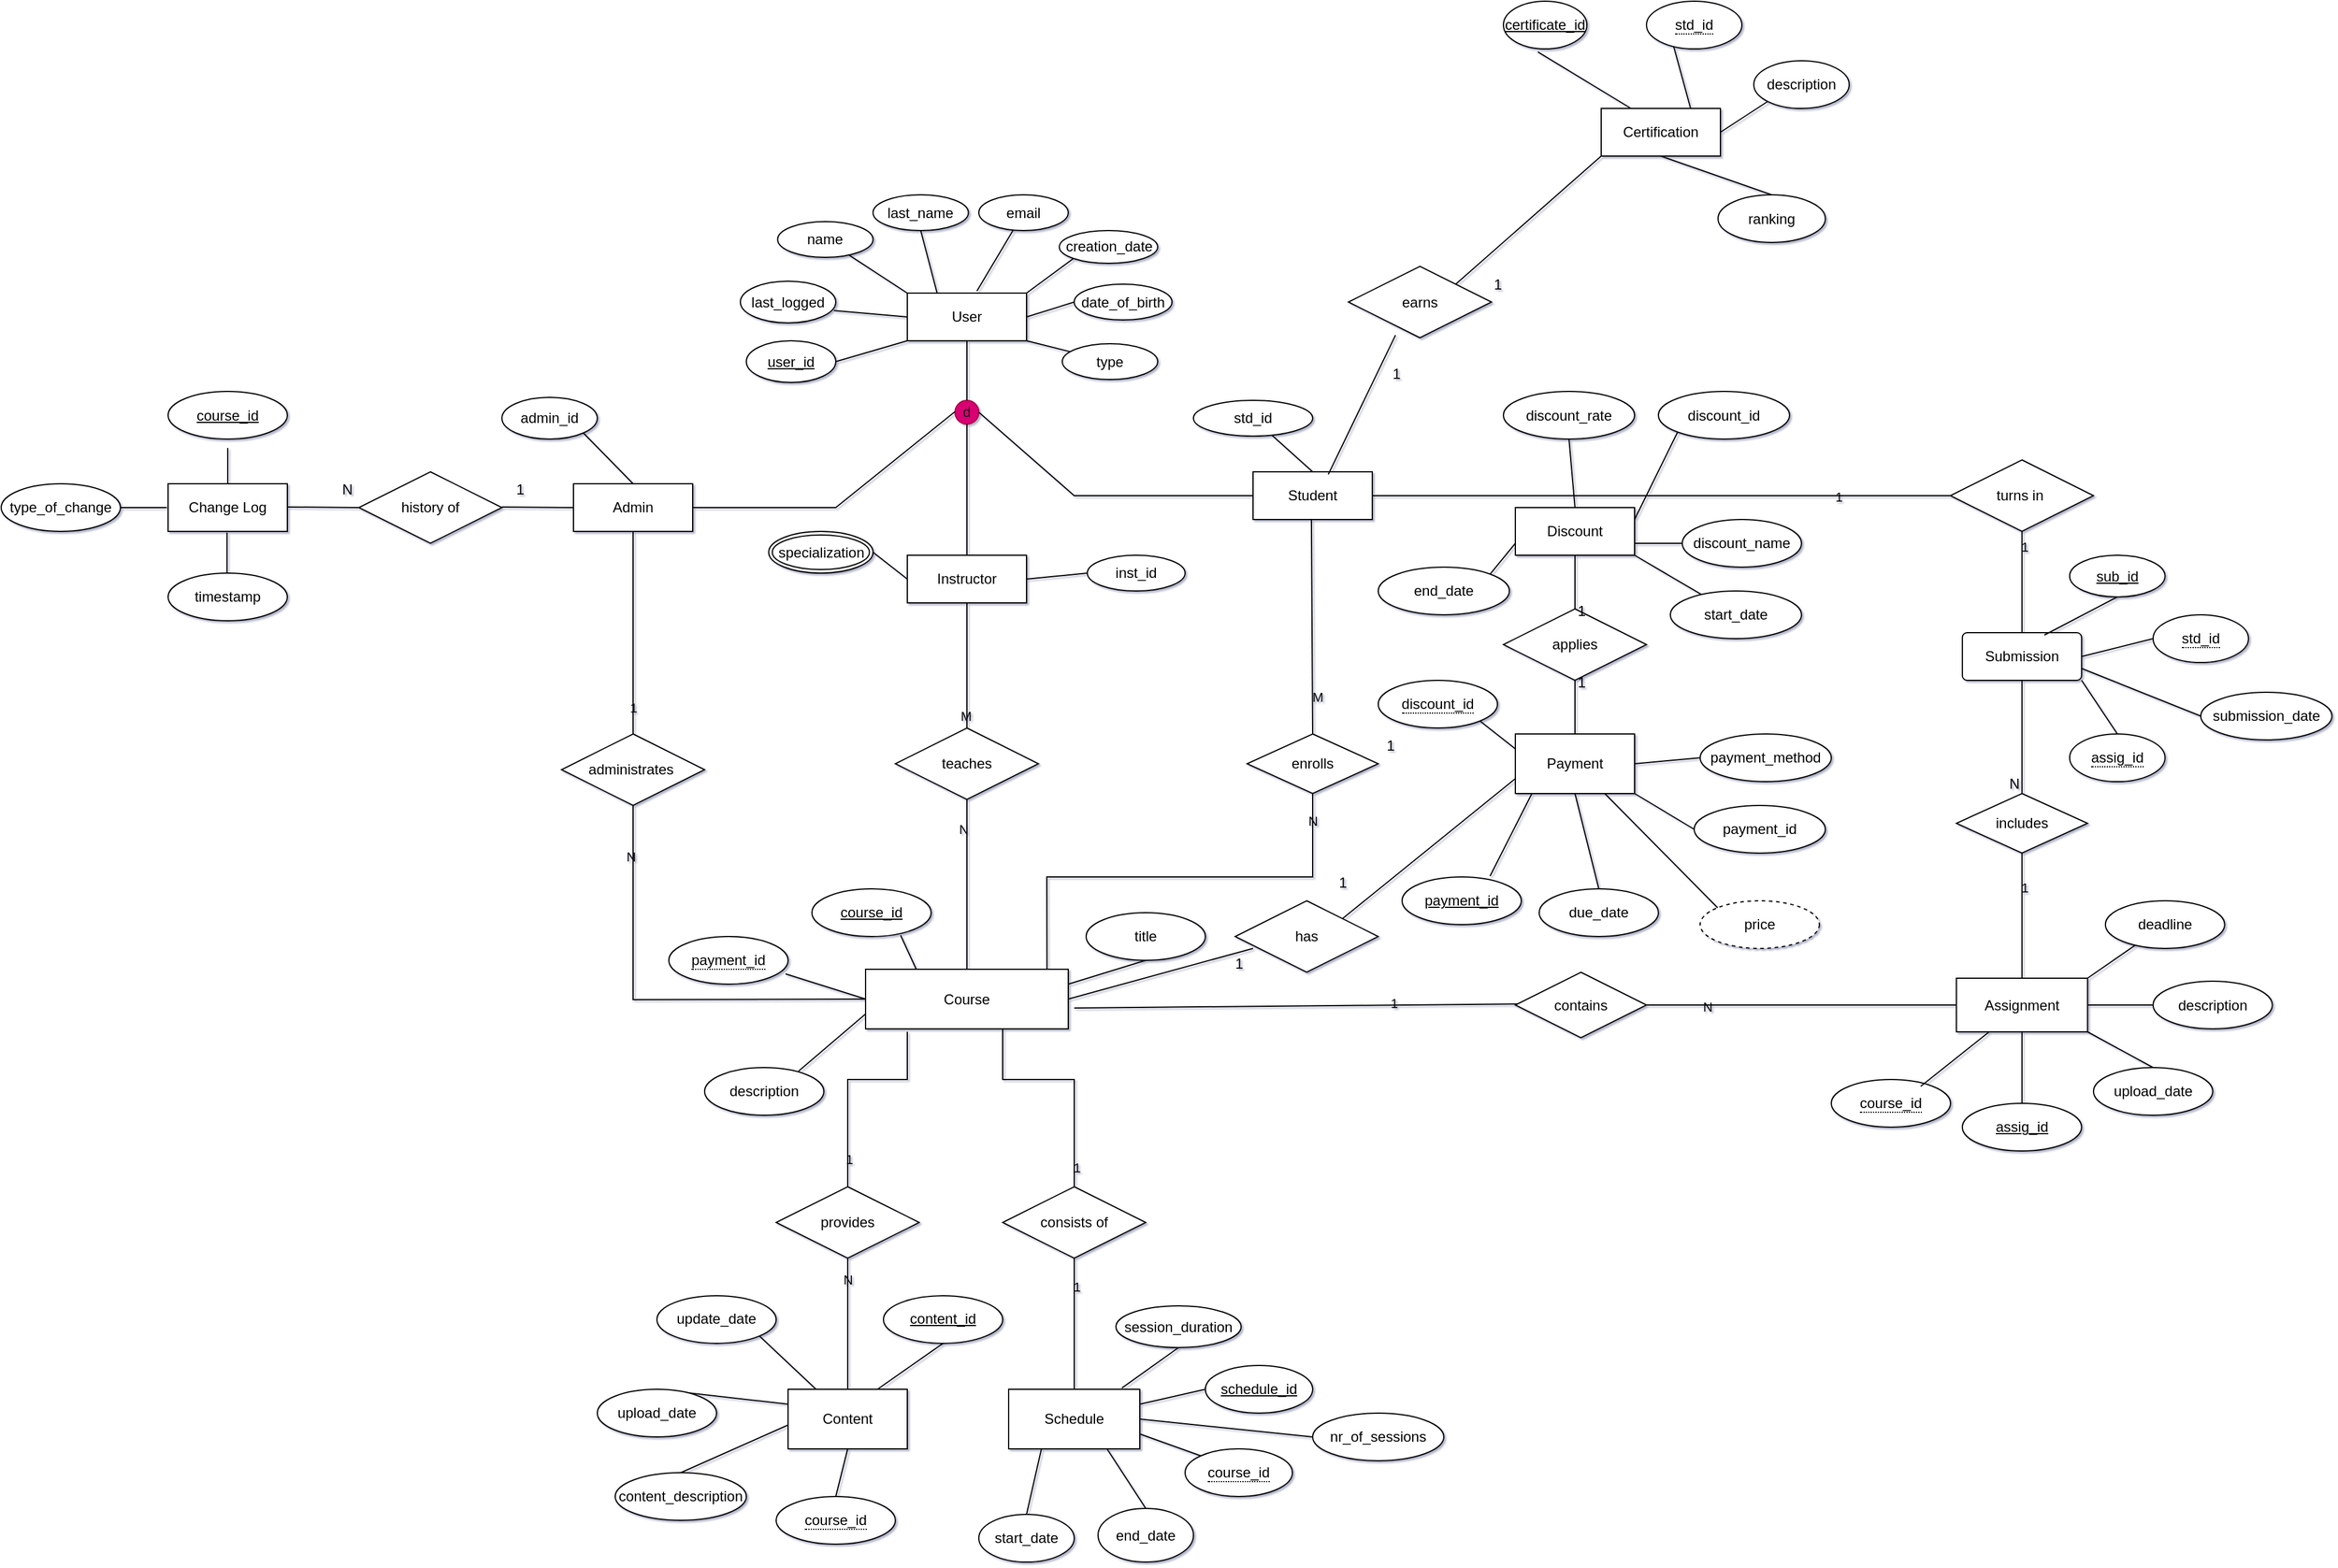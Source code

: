 <mxfile version="22.1.18" type="device">
  <diagram name="Page-1" id="Ex_LOpiX1bTE0HjQlcWH">
    <mxGraphModel dx="2010" dy="1742" grid="1" gridSize="10" guides="1" tooltips="1" connect="1" arrows="1" fold="1" page="1" pageScale="1" pageWidth="850" pageHeight="1100" background="none" math="0" shadow="1">
      <root>
        <mxCell id="0" />
        <mxCell id="1" parent="0" />
        <mxCell id="QeVsfK4hTUTbqEL9YIG4-1" value="User" style="whiteSpace=wrap;html=1;align=center;labelBackgroundColor=none;" parent="1" vertex="1">
          <mxGeometry x="60" y="30" width="100" height="40" as="geometry" />
        </mxCell>
        <mxCell id="QeVsfK4hTUTbqEL9YIG4-4" value="&lt;font color=&quot;#121212&quot;&gt;d&lt;/font&gt;" style="ellipse;whiteSpace=wrap;html=1;aspect=fixed;labelBackgroundColor=none;fillColor=#d80073;fontColor=#ffffff;strokeColor=#A50040;" parent="1" vertex="1">
          <mxGeometry x="100" y="120" width="20" height="20" as="geometry" />
        </mxCell>
        <mxCell id="QeVsfK4hTUTbqEL9YIG4-6" value="" style="endArrow=none;html=1;rounded=0;exitX=0.5;exitY=1;exitDx=0;exitDy=0;entryX=0.5;entryY=0;entryDx=0;entryDy=0;labelBackgroundColor=none;fontColor=default;" parent="1" source="QeVsfK4hTUTbqEL9YIG4-1" target="QeVsfK4hTUTbqEL9YIG4-4" edge="1">
          <mxGeometry relative="1" as="geometry">
            <mxPoint x="110" y="100" as="sourcePoint" />
            <mxPoint x="270" y="100" as="targetPoint" />
          </mxGeometry>
        </mxCell>
        <mxCell id="QeVsfK4hTUTbqEL9YIG4-10" value="" style="endArrow=none;html=1;rounded=0;entryX=0;entryY=0.5;entryDx=0;entryDy=0;labelBackgroundColor=none;fontColor=default;" parent="1" target="QeVsfK4hTUTbqEL9YIG4-17" edge="1">
          <mxGeometry relative="1" as="geometry">
            <mxPoint x="120" y="130" as="sourcePoint" />
            <mxPoint x="180" y="190.5" as="targetPoint" />
            <Array as="points">
              <mxPoint x="200" y="200" />
            </Array>
          </mxGeometry>
        </mxCell>
        <mxCell id="QeVsfK4hTUTbqEL9YIG4-11" value="" style="endArrow=none;html=1;rounded=0;entryX=0.5;entryY=0;entryDx=0;entryDy=0;labelBackgroundColor=none;fontColor=default;" parent="1" target="QeVsfK4hTUTbqEL9YIG4-16" edge="1">
          <mxGeometry relative="1" as="geometry">
            <mxPoint x="110" y="140" as="sourcePoint" />
            <mxPoint x="110" y="230" as="targetPoint" />
          </mxGeometry>
        </mxCell>
        <mxCell id="QeVsfK4hTUTbqEL9YIG4-13" value="" style="endArrow=none;html=1;rounded=0;exitX=1;exitY=0.5;exitDx=0;exitDy=0;labelBackgroundColor=none;fontColor=default;" parent="1" source="QeVsfK4hTUTbqEL9YIG4-15" edge="1">
          <mxGeometry relative="1" as="geometry">
            <mxPoint x="20" y="180" as="sourcePoint" />
            <mxPoint x="100" y="129.5" as="targetPoint" />
            <Array as="points">
              <mxPoint y="210" />
            </Array>
          </mxGeometry>
        </mxCell>
        <mxCell id="QeVsfK4hTUTbqEL9YIG4-15" value="Admin" style="whiteSpace=wrap;html=1;align=center;labelBackgroundColor=none;" parent="1" vertex="1">
          <mxGeometry x="-220" y="190" width="100" height="40" as="geometry" />
        </mxCell>
        <mxCell id="QeVsfK4hTUTbqEL9YIG4-16" value="Instructor" style="whiteSpace=wrap;html=1;align=center;labelBackgroundColor=none;" parent="1" vertex="1">
          <mxGeometry x="60" y="250" width="100" height="40" as="geometry" />
        </mxCell>
        <mxCell id="QeVsfK4hTUTbqEL9YIG4-17" value="Student" style="whiteSpace=wrap;html=1;align=center;labelBackgroundColor=none;" parent="1" vertex="1">
          <mxGeometry x="350" y="180" width="100" height="40" as="geometry" />
        </mxCell>
        <mxCell id="QeVsfK4hTUTbqEL9YIG4-91" style="edgeStyle=orthogonalEdgeStyle;rounded=0;orthogonalLoop=1;jettySize=auto;html=1;labelBackgroundColor=none;fontColor=default;" parent="1" edge="1">
          <mxGeometry relative="1" as="geometry">
            <mxPoint x="130" y="660" as="targetPoint" />
            <mxPoint x="130" y="660" as="sourcePoint" />
          </mxGeometry>
        </mxCell>
        <mxCell id="QeVsfK4hTUTbqEL9YIG4-21" value="Course" style="whiteSpace=wrap;html=1;align=center;labelBackgroundColor=none;" parent="1" vertex="1">
          <mxGeometry x="25" y="597.5" width="170" height="50" as="geometry" />
        </mxCell>
        <mxCell id="QeVsfK4hTUTbqEL9YIG4-24" value="enrolls" style="shape=rhombus;perimeter=rhombusPerimeter;whiteSpace=wrap;html=1;align=center;labelBackgroundColor=none;" parent="1" vertex="1">
          <mxGeometry x="345" y="400" width="110" height="50" as="geometry" />
        </mxCell>
        <mxCell id="QeVsfK4hTUTbqEL9YIG4-32" value="" style="endArrow=none;html=1;rounded=0;exitX=0.5;exitY=1;exitDx=0;exitDy=0;labelBackgroundColor=none;fontColor=default;" parent="1" source="QeVsfK4hTUTbqEL9YIG4-15" target="QeVsfK4hTUTbqEL9YIG4-33" edge="1">
          <mxGeometry relative="1" as="geometry">
            <mxPoint x="-180" y="240" as="sourcePoint" />
            <mxPoint x="-22" y="440" as="targetPoint" />
          </mxGeometry>
        </mxCell>
        <mxCell id="QeVsfK4hTUTbqEL9YIG4-36" value="1" style="edgeLabel;html=1;align=center;verticalAlign=middle;resizable=0;points=[];labelBackgroundColor=none;" parent="QeVsfK4hTUTbqEL9YIG4-32" vertex="1" connectable="0">
          <mxGeometry x="0.744" relative="1" as="geometry">
            <mxPoint as="offset" />
          </mxGeometry>
        </mxCell>
        <mxCell id="QeVsfK4hTUTbqEL9YIG4-33" value="administrates&amp;nbsp;" style="shape=rhombus;perimeter=rhombusPerimeter;whiteSpace=wrap;html=1;align=center;labelBackgroundColor=none;" parent="1" vertex="1">
          <mxGeometry x="-230" y="400" width="120" height="60" as="geometry" />
        </mxCell>
        <mxCell id="QeVsfK4hTUTbqEL9YIG4-34" value="" style="endArrow=none;html=1;rounded=0;exitX=0.5;exitY=1;exitDx=0;exitDy=0;entryX=0;entryY=0.5;entryDx=0;entryDy=0;labelBackgroundColor=none;fontColor=default;" parent="1" source="QeVsfK4hTUTbqEL9YIG4-33" target="QeVsfK4hTUTbqEL9YIG4-21" edge="1">
          <mxGeometry relative="1" as="geometry">
            <mxPoint x="-60" y="520" as="sourcePoint" />
            <mxPoint x="-20" y="550" as="targetPoint" />
            <Array as="points">
              <mxPoint x="-170" y="623" />
            </Array>
          </mxGeometry>
        </mxCell>
        <mxCell id="QeVsfK4hTUTbqEL9YIG4-37" value="N" style="edgeLabel;html=1;align=center;verticalAlign=middle;resizable=0;points=[];labelBackgroundColor=none;" parent="QeVsfK4hTUTbqEL9YIG4-34" vertex="1" connectable="0">
          <mxGeometry x="-0.762" y="-2" relative="1" as="geometry">
            <mxPoint as="offset" />
          </mxGeometry>
        </mxCell>
        <mxCell id="QeVsfK4hTUTbqEL9YIG4-35" value="" style="endArrow=none;html=1;rounded=0;exitX=0.5;exitY=1;exitDx=0;exitDy=0;entryX=0.5;entryY=0;entryDx=0;entryDy=0;labelBackgroundColor=none;fontColor=default;" parent="1" source="QeVsfK4hTUTbqEL9YIG4-16" target="QeVsfK4hTUTbqEL9YIG4-38" edge="1">
          <mxGeometry relative="1" as="geometry">
            <mxPoint x="80" y="330" as="sourcePoint" />
            <mxPoint x="110" y="370" as="targetPoint" />
          </mxGeometry>
        </mxCell>
        <mxCell id="QeVsfK4hTUTbqEL9YIG4-38" value="teaches" style="shape=rhombus;perimeter=rhombusPerimeter;whiteSpace=wrap;html=1;align=center;labelBackgroundColor=none;" parent="1" vertex="1">
          <mxGeometry x="50" y="395" width="120" height="60" as="geometry" />
        </mxCell>
        <mxCell id="QeVsfK4hTUTbqEL9YIG4-39" value="" style="endArrow=none;html=1;rounded=0;exitX=0.5;exitY=1;exitDx=0;exitDy=0;entryX=0.5;entryY=0;entryDx=0;entryDy=0;labelBackgroundColor=none;fontColor=default;" parent="1" source="QeVsfK4hTUTbqEL9YIG4-38" target="QeVsfK4hTUTbqEL9YIG4-21" edge="1">
          <mxGeometry relative="1" as="geometry">
            <mxPoint x="90" y="510" as="sourcePoint" />
            <mxPoint x="110" y="590" as="targetPoint" />
          </mxGeometry>
        </mxCell>
        <mxCell id="QeVsfK4hTUTbqEL9YIG4-41" value="N" style="edgeLabel;html=1;align=center;verticalAlign=middle;resizable=0;points=[];labelBackgroundColor=none;" parent="QeVsfK4hTUTbqEL9YIG4-39" vertex="1" connectable="0">
          <mxGeometry x="-0.649" y="-3" relative="1" as="geometry">
            <mxPoint as="offset" />
          </mxGeometry>
        </mxCell>
        <mxCell id="QeVsfK4hTUTbqEL9YIG4-42" value="" style="endArrow=none;html=1;rounded=0;entryX=0.06;entryY=0.483;entryDx=0;entryDy=0;entryPerimeter=0;labelBackgroundColor=none;fontColor=default;" parent="1" target="QeVsfK4hTUTbqEL9YIG4-44" edge="1">
          <mxGeometry relative="1" as="geometry">
            <mxPoint x="200" y="630" as="sourcePoint" />
            <mxPoint x="425" y="614.5" as="targetPoint" />
          </mxGeometry>
        </mxCell>
        <mxCell id="QeVsfK4hTUTbqEL9YIG4-62" value="1" style="edgeLabel;html=1;align=center;verticalAlign=middle;resizable=0;points=[];labelBackgroundColor=none;" parent="QeVsfK4hTUTbqEL9YIG4-42" vertex="1" connectable="0">
          <mxGeometry x="0.421" y="2" relative="1" as="geometry">
            <mxPoint as="offset" />
          </mxGeometry>
        </mxCell>
        <mxCell id="QeVsfK4hTUTbqEL9YIG4-44" value="contains" style="shape=rhombus;perimeter=rhombusPerimeter;whiteSpace=wrap;html=1;align=center;labelBackgroundColor=none;" parent="1" vertex="1">
          <mxGeometry x="570" y="600" width="110" height="55" as="geometry" />
        </mxCell>
        <mxCell id="QeVsfK4hTUTbqEL9YIG4-45" value="" style="endArrow=none;html=1;rounded=0;exitX=1;exitY=0.5;exitDx=0;exitDy=0;entryX=0;entryY=0.5;entryDx=0;entryDy=0;labelBackgroundColor=none;fontColor=default;" parent="1" source="QeVsfK4hTUTbqEL9YIG4-44" target="QeVsfK4hTUTbqEL9YIG4-46" edge="1">
          <mxGeometry relative="1" as="geometry">
            <mxPoint x="490" y="615" as="sourcePoint" />
            <mxPoint x="650" y="614.5" as="targetPoint" />
          </mxGeometry>
        </mxCell>
        <mxCell id="QeVsfK4hTUTbqEL9YIG4-63" value="N" style="edgeLabel;html=1;align=center;verticalAlign=middle;resizable=0;points=[];labelBackgroundColor=none;" parent="QeVsfK4hTUTbqEL9YIG4-45" vertex="1" connectable="0">
          <mxGeometry x="-0.607" y="-1" relative="1" as="geometry">
            <mxPoint as="offset" />
          </mxGeometry>
        </mxCell>
        <mxCell id="QeVsfK4hTUTbqEL9YIG4-46" value="Assignment" style="whiteSpace=wrap;html=1;align=center;labelBackgroundColor=none;" parent="1" vertex="1">
          <mxGeometry x="939.92" y="605" width="110" height="45" as="geometry" />
        </mxCell>
        <mxCell id="QeVsfK4hTUTbqEL9YIG4-49" value="" style="endArrow=none;html=1;rounded=0;entryX=0.5;entryY=0;entryDx=0;entryDy=0;exitX=0.5;exitY=1;exitDx=0;exitDy=0;labelBackgroundColor=none;fontColor=default;" parent="1" source="QeVsfK4hTUTbqEL9YIG4-50" target="QeVsfK4hTUTbqEL9YIG4-46" edge="1">
          <mxGeometry relative="1" as="geometry">
            <mxPoint x="729.92" y="500" as="sourcePoint" />
            <mxPoint x="804.92" y="500" as="targetPoint" />
          </mxGeometry>
        </mxCell>
        <mxCell id="QeVsfK4hTUTbqEL9YIG4-60" value="1" style="edgeLabel;html=1;align=center;verticalAlign=middle;resizable=0;points=[];labelBackgroundColor=none;" parent="QeVsfK4hTUTbqEL9YIG4-49" vertex="1" connectable="0">
          <mxGeometry x="-0.447" y="2" relative="1" as="geometry">
            <mxPoint as="offset" />
          </mxGeometry>
        </mxCell>
        <mxCell id="QeVsfK4hTUTbqEL9YIG4-50" value="includes" style="shape=rhombus;perimeter=rhombusPerimeter;whiteSpace=wrap;html=1;align=center;labelBackgroundColor=none;" parent="1" vertex="1">
          <mxGeometry x="939.92" y="450" width="110" height="50" as="geometry" />
        </mxCell>
        <mxCell id="QeVsfK4hTUTbqEL9YIG4-53" value="Submission" style="rounded=1;arcSize=10;whiteSpace=wrap;html=1;align=center;labelBackgroundColor=none;" parent="1" vertex="1">
          <mxGeometry x="944.92" y="315" width="100" height="40" as="geometry" />
        </mxCell>
        <mxCell id="QeVsfK4hTUTbqEL9YIG4-54" value="" style="endArrow=none;html=1;rounded=0;entryX=0;entryY=0.5;entryDx=0;entryDy=0;exitX=1;exitY=0.5;exitDx=0;exitDy=0;labelBackgroundColor=none;fontColor=default;" parent="1" source="QeVsfK4hTUTbqEL9YIG4-17" target="QeVsfK4hTUTbqEL9YIG4-55" edge="1">
          <mxGeometry relative="1" as="geometry">
            <mxPoint x="290" y="209.5" as="sourcePoint" />
            <mxPoint x="450" y="209.5" as="targetPoint" />
          </mxGeometry>
        </mxCell>
        <mxCell id="QeVsfK4hTUTbqEL9YIG4-58" value="1" style="edgeLabel;html=1;align=center;verticalAlign=middle;resizable=0;points=[];labelBackgroundColor=none;" parent="QeVsfK4hTUTbqEL9YIG4-54" vertex="1" connectable="0">
          <mxGeometry x="0.611" y="-1" relative="1" as="geometry">
            <mxPoint as="offset" />
          </mxGeometry>
        </mxCell>
        <mxCell id="QeVsfK4hTUTbqEL9YIG4-55" value="turns in&amp;nbsp;" style="shape=rhombus;perimeter=rhombusPerimeter;whiteSpace=wrap;html=1;align=center;labelBackgroundColor=none;" parent="1" vertex="1">
          <mxGeometry x="934.92" y="170" width="120" height="60" as="geometry" />
        </mxCell>
        <mxCell id="QeVsfK4hTUTbqEL9YIG4-57" value="" style="endArrow=none;html=1;rounded=0;entryX=0.5;entryY=0;entryDx=0;entryDy=0;exitX=0.5;exitY=1;exitDx=0;exitDy=0;labelBackgroundColor=none;fontColor=default;" parent="1" source="QeVsfK4hTUTbqEL9YIG4-55" target="QeVsfK4hTUTbqEL9YIG4-53" edge="1">
          <mxGeometry relative="1" as="geometry">
            <mxPoint x="984.92" y="240" as="sourcePoint" />
            <mxPoint x="939.92" y="290" as="targetPoint" />
            <Array as="points" />
          </mxGeometry>
        </mxCell>
        <mxCell id="QeVsfK4hTUTbqEL9YIG4-59" value="1" style="edgeLabel;html=1;align=center;verticalAlign=middle;resizable=0;points=[];labelBackgroundColor=none;" parent="QeVsfK4hTUTbqEL9YIG4-57" vertex="1" connectable="0">
          <mxGeometry x="-0.702" y="2" relative="1" as="geometry">
            <mxPoint as="offset" />
          </mxGeometry>
        </mxCell>
        <mxCell id="QeVsfK4hTUTbqEL9YIG4-64" value="" style="endArrow=none;html=1;rounded=0;exitX=0.5;exitY=0;exitDx=0;exitDy=0;labelBackgroundColor=none;fontColor=default;" parent="1" source="QeVsfK4hTUTbqEL9YIG4-65" edge="1">
          <mxGeometry relative="1" as="geometry">
            <mxPoint x="-60" y="700" as="sourcePoint" />
            <mxPoint x="60" y="650" as="targetPoint" />
            <Array as="points">
              <mxPoint x="10" y="700" />
              <mxPoint x="10" y="690" />
              <mxPoint x="60" y="690" />
            </Array>
          </mxGeometry>
        </mxCell>
        <mxCell id="QeVsfK4hTUTbqEL9YIG4-78" value="1" style="edgeLabel;html=1;align=center;verticalAlign=middle;resizable=0;points=[];labelBackgroundColor=none;" parent="QeVsfK4hTUTbqEL9YIG4-64" vertex="1" connectable="0">
          <mxGeometry x="-0.746" y="-1" relative="1" as="geometry">
            <mxPoint as="offset" />
          </mxGeometry>
        </mxCell>
        <mxCell id="QeVsfK4hTUTbqEL9YIG4-65" value="provides" style="shape=rhombus;perimeter=rhombusPerimeter;whiteSpace=wrap;html=1;align=center;labelBackgroundColor=none;" parent="1" vertex="1">
          <mxGeometry x="-50" y="780" width="120" height="60" as="geometry" />
        </mxCell>
        <mxCell id="QeVsfK4hTUTbqEL9YIG4-75" value="" style="endArrow=none;html=1;rounded=0;entryX=0.5;entryY=1;entryDx=0;entryDy=0;exitX=0.5;exitY=0;exitDx=0;exitDy=0;labelBackgroundColor=none;fontColor=default;" parent="1" source="QeVsfK4hTUTbqEL9YIG4-77" target="QeVsfK4hTUTbqEL9YIG4-65" edge="1">
          <mxGeometry relative="1" as="geometry">
            <mxPoint x="-390" y="700" as="sourcePoint" />
            <mxPoint x="-230" y="700" as="targetPoint" />
          </mxGeometry>
        </mxCell>
        <mxCell id="QeVsfK4hTUTbqEL9YIG4-79" value="N" style="edgeLabel;html=1;align=center;verticalAlign=middle;resizable=0;points=[];labelBackgroundColor=none;" parent="QeVsfK4hTUTbqEL9YIG4-75" vertex="1" connectable="0">
          <mxGeometry x="0.685" relative="1" as="geometry">
            <mxPoint as="offset" />
          </mxGeometry>
        </mxCell>
        <mxCell id="QeVsfK4hTUTbqEL9YIG4-77" value="Content" style="whiteSpace=wrap;html=1;align=center;labelBackgroundColor=none;" parent="1" vertex="1">
          <mxGeometry x="-40" y="950" width="100" height="50" as="geometry" />
        </mxCell>
        <mxCell id="QeVsfK4hTUTbqEL9YIG4-80" value="" style="endArrow=none;html=1;rounded=0;exitX=0.75;exitY=1;exitDx=0;exitDy=0;entryX=0.5;entryY=0;entryDx=0;entryDy=0;labelBackgroundColor=none;fontColor=default;" parent="1" target="QeVsfK4hTUTbqEL9YIG4-81" edge="1">
          <mxGeometry relative="1" as="geometry">
            <mxPoint x="140" y="647.5" as="sourcePoint" />
            <mxPoint x="200" y="760" as="targetPoint" />
            <Array as="points">
              <mxPoint x="140" y="690" />
              <mxPoint x="200" y="690" />
            </Array>
          </mxGeometry>
        </mxCell>
        <mxCell id="QeVsfK4hTUTbqEL9YIG4-97" value="1" style="edgeLabel;html=1;align=center;verticalAlign=middle;resizable=0;points=[];labelBackgroundColor=none;" parent="QeVsfK4hTUTbqEL9YIG4-80" vertex="1" connectable="0">
          <mxGeometry x="0.836" y="2" relative="1" as="geometry">
            <mxPoint as="offset" />
          </mxGeometry>
        </mxCell>
        <mxCell id="QeVsfK4hTUTbqEL9YIG4-81" value="consists of" style="shape=rhombus;perimeter=rhombusPerimeter;whiteSpace=wrap;html=1;align=center;labelBackgroundColor=none;" parent="1" vertex="1">
          <mxGeometry x="140" y="780" width="120" height="60" as="geometry" />
        </mxCell>
        <mxCell id="QeVsfK4hTUTbqEL9YIG4-82" value="" style="endArrow=none;html=1;rounded=0;exitX=0.5;exitY=1;exitDx=0;exitDy=0;labelBackgroundColor=none;fontColor=default;" parent="1" source="QeVsfK4hTUTbqEL9YIG4-81" target="QeVsfK4hTUTbqEL9YIG4-83" edge="1">
          <mxGeometry relative="1" as="geometry">
            <mxPoint x="170" y="910" as="sourcePoint" />
            <mxPoint x="220" y="920" as="targetPoint" />
          </mxGeometry>
        </mxCell>
        <mxCell id="QeVsfK4hTUTbqEL9YIG4-98" value="1" style="edgeLabel;html=1;align=center;verticalAlign=middle;resizable=0;points=[];labelBackgroundColor=none;" parent="QeVsfK4hTUTbqEL9YIG4-82" vertex="1" connectable="0">
          <mxGeometry x="-0.56" y="2" relative="1" as="geometry">
            <mxPoint as="offset" />
          </mxGeometry>
        </mxCell>
        <mxCell id="QeVsfK4hTUTbqEL9YIG4-83" value="Schedule" style="whiteSpace=wrap;html=1;align=center;labelBackgroundColor=none;" parent="1" vertex="1">
          <mxGeometry x="145" y="950" width="110" height="50" as="geometry" />
        </mxCell>
        <mxCell id="QeVsfK4hTUTbqEL9YIG4-86" value="Certification" style="whiteSpace=wrap;html=1;align=center;labelBackgroundColor=none;" parent="1" vertex="1">
          <mxGeometry x="642" y="-125" width="100" height="40" as="geometry" />
        </mxCell>
        <mxCell id="QeVsfK4hTUTbqEL9YIG4-93" value="" style="endArrow=none;html=1;rounded=0;entryX=0.5;entryY=1;entryDx=0;entryDy=0;exitX=0.895;exitY=0.006;exitDx=0;exitDy=0;exitPerimeter=0;labelBackgroundColor=none;fontColor=default;" parent="1" source="QeVsfK4hTUTbqEL9YIG4-21" target="QeVsfK4hTUTbqEL9YIG4-24" edge="1">
          <mxGeometry relative="1" as="geometry">
            <mxPoint x="180" y="590" as="sourcePoint" />
            <mxPoint x="340" y="420" as="targetPoint" />
            <Array as="points">
              <mxPoint x="177" y="520" />
              <mxPoint x="400" y="520" />
            </Array>
          </mxGeometry>
        </mxCell>
        <mxCell id="QeVsfK4hTUTbqEL9YIG4-94" value="N" style="edgeLabel;html=1;align=center;verticalAlign=middle;resizable=0;points=[];labelBackgroundColor=none;" parent="QeVsfK4hTUTbqEL9YIG4-93" vertex="1" connectable="0">
          <mxGeometry x="0.877" relative="1" as="geometry">
            <mxPoint as="offset" />
          </mxGeometry>
        </mxCell>
        <mxCell id="QeVsfK4hTUTbqEL9YIG4-130" value="last_name" style="ellipse;whiteSpace=wrap;html=1;align=center;labelBackgroundColor=none;" parent="1" vertex="1">
          <mxGeometry x="31.25" y="-52.5" width="80" height="30" as="geometry" />
        </mxCell>
        <mxCell id="QeVsfK4hTUTbqEL9YIG4-133" value="email" style="ellipse;whiteSpace=wrap;html=1;align=center;labelBackgroundColor=none;" parent="1" vertex="1">
          <mxGeometry x="120" y="-52.5" width="75" height="30" as="geometry" />
        </mxCell>
        <mxCell id="QeVsfK4hTUTbqEL9YIG4-134" value="" style="endArrow=none;html=1;rounded=0;entryX=0.584;entryY=-0.045;entryDx=0;entryDy=0;entryPerimeter=0;labelBackgroundColor=none;fontColor=default;" parent="1" source="QeVsfK4hTUTbqEL9YIG4-133" target="QeVsfK4hTUTbqEL9YIG4-1" edge="1">
          <mxGeometry relative="1" as="geometry">
            <mxPoint x="100" y="270" as="sourcePoint" />
            <mxPoint x="135" y="30" as="targetPoint" />
          </mxGeometry>
        </mxCell>
        <mxCell id="QeVsfK4hTUTbqEL9YIG4-135" value="" style="endArrow=none;html=1;rounded=0;exitX=0;exitY=0;exitDx=0;exitDy=0;labelBackgroundColor=none;fontColor=default;" parent="1" source="QeVsfK4hTUTbqEL9YIG4-1" target="QeVsfK4hTUTbqEL9YIG4-136" edge="1">
          <mxGeometry relative="1" as="geometry">
            <mxPoint x="160" y="160" as="sourcePoint" />
            <mxPoint x="320" y="160" as="targetPoint" />
          </mxGeometry>
        </mxCell>
        <mxCell id="QeVsfK4hTUTbqEL9YIG4-136" value="name" style="ellipse;whiteSpace=wrap;html=1;align=center;labelBackgroundColor=none;" parent="1" vertex="1">
          <mxGeometry x="-48.75" y="-30" width="80" height="30" as="geometry" />
        </mxCell>
        <mxCell id="QeVsfK4hTUTbqEL9YIG4-137" value="" style="endArrow=none;html=1;rounded=0;exitX=0.5;exitY=1;exitDx=0;exitDy=0;entryX=0.25;entryY=0;entryDx=0;entryDy=0;labelBackgroundColor=none;fontColor=default;" parent="1" source="QeVsfK4hTUTbqEL9YIG4-130" target="QeVsfK4hTUTbqEL9YIG4-1" edge="1">
          <mxGeometry relative="1" as="geometry">
            <mxPoint x="160" y="160" as="sourcePoint" />
            <mxPoint x="320" y="160" as="targetPoint" />
          </mxGeometry>
        </mxCell>
        <mxCell id="QeVsfK4hTUTbqEL9YIG4-152" value="certificate_id" style="ellipse;whiteSpace=wrap;html=1;align=center;fontStyle=4;labelBackgroundColor=none;" parent="1" vertex="1">
          <mxGeometry x="560" y="-215" width="70" height="40" as="geometry" />
        </mxCell>
        <mxCell id="QeVsfK4hTUTbqEL9YIG4-158" value="&lt;span style=&quot;border-bottom: 1px dotted&quot;&gt;std_id&lt;/span&gt;" style="ellipse;whiteSpace=wrap;html=1;align=center;labelBackgroundColor=none;" parent="1" vertex="1">
          <mxGeometry x="680" y="-215" width="80" height="40" as="geometry" />
        </mxCell>
        <mxCell id="QeVsfK4hTUTbqEL9YIG4-159" value="" style="endArrow=none;html=1;rounded=0;exitX=0.788;exitY=0.075;exitDx=0;exitDy=0;exitPerimeter=0;entryX=0;entryY=0.75;entryDx=0;entryDy=0;labelBackgroundColor=none;fontColor=default;" parent="1" source="QeVsfK4hTUTbqEL9YIG4-170" target="QeVsfK4hTUTbqEL9YIG4-21" edge="1">
          <mxGeometry relative="1" as="geometry">
            <mxPoint x="-20" y="655" as="sourcePoint" />
            <mxPoint x="140" y="655" as="targetPoint" />
          </mxGeometry>
        </mxCell>
        <mxCell id="QeVsfK4hTUTbqEL9YIG4-160" value="" style="endArrow=none;html=1;rounded=0;exitX=0.744;exitY=0.975;exitDx=0;exitDy=0;exitPerimeter=0;entryX=0.25;entryY=0;entryDx=0;entryDy=0;labelBackgroundColor=none;fontColor=default;" parent="1" source="QeVsfK4hTUTbqEL9YIG4-167" target="QeVsfK4hTUTbqEL9YIG4-21" edge="1">
          <mxGeometry relative="1" as="geometry">
            <mxPoint x="190" y="560" as="sourcePoint" />
            <mxPoint x="350" y="560" as="targetPoint" />
          </mxGeometry>
        </mxCell>
        <mxCell id="QeVsfK4hTUTbqEL9YIG4-162" value="" style="endArrow=none;html=1;rounded=0;exitX=0.412;exitY=1.065;exitDx=0;exitDy=0;exitPerimeter=0;entryX=0.25;entryY=0;entryDx=0;entryDy=0;labelBackgroundColor=none;fontColor=default;" parent="1" source="QeVsfK4hTUTbqEL9YIG4-152" target="QeVsfK4hTUTbqEL9YIG4-86" edge="1">
          <mxGeometry relative="1" as="geometry">
            <mxPoint x="572" y="-140" as="sourcePoint" />
            <mxPoint x="732" y="-140" as="targetPoint" />
          </mxGeometry>
        </mxCell>
        <mxCell id="QeVsfK4hTUTbqEL9YIG4-163" value="" style="endArrow=none;html=1;rounded=0;entryX=0.285;entryY=0.95;entryDx=0;entryDy=0;entryPerimeter=0;exitX=0.75;exitY=0;exitDx=0;exitDy=0;labelBackgroundColor=none;fontColor=default;" parent="1" source="QeVsfK4hTUTbqEL9YIG4-86" target="QeVsfK4hTUTbqEL9YIG4-158" edge="1">
          <mxGeometry relative="1" as="geometry">
            <mxPoint x="732" y="-130" as="sourcePoint" />
            <mxPoint x="782" y="-160" as="targetPoint" />
          </mxGeometry>
        </mxCell>
        <mxCell id="QeVsfK4hTUTbqEL9YIG4-165" value="schedule_id" style="ellipse;whiteSpace=wrap;html=1;align=center;fontStyle=4;labelBackgroundColor=none;" parent="1" vertex="1">
          <mxGeometry x="310" y="930" width="90" height="40" as="geometry" />
        </mxCell>
        <mxCell id="QeVsfK4hTUTbqEL9YIG4-166" value="sub_id" style="ellipse;whiteSpace=wrap;html=1;align=center;fontStyle=4;labelBackgroundColor=none;" parent="1" vertex="1">
          <mxGeometry x="1034.92" y="250" width="80" height="35" as="geometry" />
        </mxCell>
        <mxCell id="QeVsfK4hTUTbqEL9YIG4-167" value="course_id" style="ellipse;whiteSpace=wrap;html=1;align=center;fontStyle=4;labelBackgroundColor=none;" parent="1" vertex="1">
          <mxGeometry x="-20" y="530" width="100" height="40" as="geometry" />
        </mxCell>
        <mxCell id="QeVsfK4hTUTbqEL9YIG4-168" value="assig_id" style="ellipse;whiteSpace=wrap;html=1;align=center;fontStyle=4;labelBackgroundColor=none;" parent="1" vertex="1">
          <mxGeometry x="944.92" y="710" width="100" height="40" as="geometry" />
        </mxCell>
        <mxCell id="QeVsfK4hTUTbqEL9YIG4-170" value="description" style="ellipse;whiteSpace=wrap;html=1;align=center;labelBackgroundColor=none;" parent="1" vertex="1">
          <mxGeometry x="-110" y="680" width="100" height="40" as="geometry" />
        </mxCell>
        <mxCell id="QeVsfK4hTUTbqEL9YIG4-172" value="&lt;span style=&quot;border-bottom: 1px dotted&quot;&gt;course_id&lt;/span&gt;" style="ellipse;whiteSpace=wrap;html=1;align=center;labelBackgroundColor=none;" parent="1" vertex="1">
          <mxGeometry x="835" y="690" width="100" height="40" as="geometry" />
        </mxCell>
        <mxCell id="QeVsfK4hTUTbqEL9YIG4-173" value="&lt;span style=&quot;border-bottom: 1px dotted&quot;&gt;assig_id&lt;/span&gt;" style="ellipse;whiteSpace=wrap;html=1;align=center;labelBackgroundColor=none;" parent="1" vertex="1">
          <mxGeometry x="1034.92" y="400" width="80" height="40" as="geometry" />
        </mxCell>
        <mxCell id="QeVsfK4hTUTbqEL9YIG4-174" value="&lt;span style=&quot;border-bottom: 1px dotted&quot;&gt;std_id&lt;/span&gt;" style="ellipse;whiteSpace=wrap;html=1;align=center;labelBackgroundColor=none;" parent="1" vertex="1">
          <mxGeometry x="1104.92" y="300" width="80" height="40" as="geometry" />
        </mxCell>
        <mxCell id="QeVsfK4hTUTbqEL9YIG4-176" value="&lt;span style=&quot;border-bottom: 1px dotted&quot;&gt;course_id&lt;/span&gt;" style="ellipse;whiteSpace=wrap;html=1;align=center;labelBackgroundColor=none;" parent="1" vertex="1">
          <mxGeometry x="293" y="1000" width="90" height="40" as="geometry" />
        </mxCell>
        <mxCell id="QeVsfK4hTUTbqEL9YIG4-177" value="content_description" style="ellipse;whiteSpace=wrap;html=1;align=center;labelBackgroundColor=none;" parent="1" vertex="1">
          <mxGeometry x="-185" y="1020" width="110" height="40" as="geometry" />
        </mxCell>
        <mxCell id="QeVsfK4hTUTbqEL9YIG4-178" value="start_date" style="ellipse;whiteSpace=wrap;html=1;align=center;labelBackgroundColor=none;" parent="1" vertex="1">
          <mxGeometry x="120" y="1055" width="80" height="40" as="geometry" />
        </mxCell>
        <mxCell id="QeVsfK4hTUTbqEL9YIG4-179" value="end_date" style="ellipse;whiteSpace=wrap;html=1;align=center;labelBackgroundColor=none;" parent="1" vertex="1">
          <mxGeometry x="220" y="1050" width="80" height="45" as="geometry" />
        </mxCell>
        <mxCell id="QeVsfK4hTUTbqEL9YIG4-181" value="" style="endArrow=none;html=1;rounded=0;exitX=0.5;exitY=1;exitDx=0;exitDy=0;entryX=0.5;entryY=0;entryDx=0;entryDy=0;labelBackgroundColor=none;fontColor=default;" parent="1" source="QeVsfK4hTUTbqEL9YIG4-46" target="QeVsfK4hTUTbqEL9YIG4-168" edge="1">
          <mxGeometry relative="1" as="geometry">
            <mxPoint x="824.92" y="790" as="sourcePoint" />
            <mxPoint x="984.92" y="790" as="targetPoint" />
          </mxGeometry>
        </mxCell>
        <mxCell id="QeVsfK4hTUTbqEL9YIG4-182" value="" style="endArrow=none;html=1;rounded=0;exitX=0.25;exitY=1;exitDx=0;exitDy=0;entryX=0.5;entryY=0;entryDx=0;entryDy=0;labelBackgroundColor=none;fontColor=default;" parent="1" source="QeVsfK4hTUTbqEL9YIG4-83" target="QeVsfK4hTUTbqEL9YIG4-178" edge="1">
          <mxGeometry relative="1" as="geometry">
            <mxPoint x="190" y="1010" as="sourcePoint" />
            <mxPoint x="350" y="1010" as="targetPoint" />
          </mxGeometry>
        </mxCell>
        <mxCell id="QeVsfK4hTUTbqEL9YIG4-183" value="" style="endArrow=none;html=1;rounded=0;exitX=0.75;exitY=1;exitDx=0;exitDy=0;entryX=0.5;entryY=0;entryDx=0;entryDy=0;labelBackgroundColor=none;fontColor=default;" parent="1" source="QeVsfK4hTUTbqEL9YIG4-83" target="QeVsfK4hTUTbqEL9YIG4-179" edge="1">
          <mxGeometry relative="1" as="geometry">
            <mxPoint x="360" y="900" as="sourcePoint" />
            <mxPoint x="520" y="900" as="targetPoint" />
          </mxGeometry>
        </mxCell>
        <mxCell id="QeVsfK4hTUTbqEL9YIG4-184" value="" style="endArrow=none;html=1;rounded=0;exitX=1;exitY=0.75;exitDx=0;exitDy=0;entryX=0;entryY=0;entryDx=0;entryDy=0;labelBackgroundColor=none;fontColor=default;" parent="1" source="QeVsfK4hTUTbqEL9YIG4-83" target="QeVsfK4hTUTbqEL9YIG4-176" edge="1">
          <mxGeometry relative="1" as="geometry">
            <mxPoint x="360" y="900" as="sourcePoint" />
            <mxPoint x="520" y="900" as="targetPoint" />
          </mxGeometry>
        </mxCell>
        <mxCell id="QeVsfK4hTUTbqEL9YIG4-185" value="" style="endArrow=none;html=1;rounded=0;exitX=1;exitY=0.25;exitDx=0;exitDy=0;entryX=0;entryY=0.5;entryDx=0;entryDy=0;labelBackgroundColor=none;fontColor=default;" parent="1" source="QeVsfK4hTUTbqEL9YIG4-83" target="QeVsfK4hTUTbqEL9YIG4-165" edge="1">
          <mxGeometry relative="1" as="geometry">
            <mxPoint x="360" y="900" as="sourcePoint" />
            <mxPoint x="520" y="900" as="targetPoint" />
          </mxGeometry>
        </mxCell>
        <mxCell id="QeVsfK4hTUTbqEL9YIG4-187" value="&lt;span style=&quot;border-bottom: 1px dotted&quot;&gt;course_id&lt;/span&gt;" style="ellipse;whiteSpace=wrap;html=1;align=center;labelBackgroundColor=none;" parent="1" vertex="1">
          <mxGeometry x="-50" y="1040" width="100" height="40" as="geometry" />
        </mxCell>
        <mxCell id="QeVsfK4hTUTbqEL9YIG4-188" value="" style="endArrow=none;html=1;rounded=0;entryX=0.5;entryY=1;entryDx=0;entryDy=0;exitX=0.5;exitY=0;exitDx=0;exitDy=0;labelBackgroundColor=none;fontColor=default;" parent="1" source="QeVsfK4hTUTbqEL9YIG4-187" target="QeVsfK4hTUTbqEL9YIG4-77" edge="1">
          <mxGeometry relative="1" as="geometry">
            <mxPoint y="1039" as="sourcePoint" />
            <mxPoint x="160" y="1039" as="targetPoint" />
          </mxGeometry>
        </mxCell>
        <mxCell id="QeVsfK4hTUTbqEL9YIG4-189" value="" style="endArrow=none;html=1;rounded=0;exitX=0.5;exitY=0;exitDx=0;exitDy=0;labelBackgroundColor=none;fontColor=default;" parent="1" source="QeVsfK4hTUTbqEL9YIG4-177" edge="1">
          <mxGeometry relative="1" as="geometry">
            <mxPoint x="-200" y="980" as="sourcePoint" />
            <mxPoint x="-40" y="980" as="targetPoint" />
          </mxGeometry>
        </mxCell>
        <mxCell id="QeVsfK4hTUTbqEL9YIG4-192" value="" style="endArrow=none;html=1;rounded=0;entryX=0.5;entryY=0;entryDx=0;entryDy=0;exitX=1;exitY=1;exitDx=0;exitDy=0;labelBackgroundColor=none;fontColor=default;" parent="1" source="QeVsfK4hTUTbqEL9YIG4-53" target="QeVsfK4hTUTbqEL9YIG4-173" edge="1">
          <mxGeometry relative="1" as="geometry">
            <mxPoint x="914.92" y="370" as="sourcePoint" />
            <mxPoint x="1074.92" y="370" as="targetPoint" />
          </mxGeometry>
        </mxCell>
        <mxCell id="QeVsfK4hTUTbqEL9YIG4-193" value="" style="endArrow=none;html=1;rounded=0;exitX=1;exitY=0.5;exitDx=0;exitDy=0;entryX=0;entryY=0.5;entryDx=0;entryDy=0;labelBackgroundColor=none;fontColor=default;" parent="1" source="QeVsfK4hTUTbqEL9YIG4-53" target="QeVsfK4hTUTbqEL9YIG4-174" edge="1">
          <mxGeometry relative="1" as="geometry">
            <mxPoint x="934.92" y="329.5" as="sourcePoint" />
            <mxPoint x="1094.92" y="329.5" as="targetPoint" />
            <Array as="points" />
          </mxGeometry>
        </mxCell>
        <mxCell id="QeVsfK4hTUTbqEL9YIG4-194" value="" style="endArrow=none;html=1;rounded=0;exitX=0.688;exitY=0.05;exitDx=0;exitDy=0;exitPerimeter=0;entryX=0.5;entryY=1;entryDx=0;entryDy=0;labelBackgroundColor=none;fontColor=default;" parent="1" source="QeVsfK4hTUTbqEL9YIG4-53" target="QeVsfK4hTUTbqEL9YIG4-166" edge="1">
          <mxGeometry relative="1" as="geometry">
            <mxPoint x="884.92" y="269.5" as="sourcePoint" />
            <mxPoint x="1044.92" y="269.5" as="targetPoint" />
          </mxGeometry>
        </mxCell>
        <mxCell id="QeVsfK4hTUTbqEL9YIG4-196" value="" style="endArrow=none;html=1;rounded=0;entryX=0.25;entryY=1;entryDx=0;entryDy=0;exitX=1;exitY=0;exitDx=0;exitDy=0;labelBackgroundColor=none;fontColor=default;" parent="1" target="QeVsfK4hTUTbqEL9YIG4-46" edge="1">
          <mxGeometry relative="1" as="geometry">
            <mxPoint x="910.0" y="695.749" as="sourcePoint" />
            <mxPoint x="944.92" y="680" as="targetPoint" />
          </mxGeometry>
        </mxCell>
        <mxCell id="sk798J-t8S1_1swlPKjx-3" value="" style="endArrow=none;html=1;rounded=0;exitX=1;exitY=1;exitDx=0;exitDy=0;labelBackgroundColor=none;fontColor=default;" parent="1" source="QeVsfK4hTUTbqEL9YIG4-1" target="sk798J-t8S1_1swlPKjx-4" edge="1">
          <mxGeometry relative="1" as="geometry">
            <mxPoint x="160" y="49.5" as="sourcePoint" />
            <mxPoint x="240" y="50" as="targetPoint" />
          </mxGeometry>
        </mxCell>
        <mxCell id="sk798J-t8S1_1swlPKjx-4" value="type" style="ellipse;whiteSpace=wrap;html=1;align=center;labelBackgroundColor=none;" parent="1" vertex="1">
          <mxGeometry x="190" y="72.5" width="80" height="30" as="geometry" />
        </mxCell>
        <mxCell id="sk798J-t8S1_1swlPKjx-7" value="" style="endArrow=none;html=1;rounded=0;exitX=1;exitY=0.5;exitDx=0;exitDy=0;labelBackgroundColor=none;fontColor=default;" parent="1" source="sk798J-t8S1_1swlPKjx-8" edge="1">
          <mxGeometry relative="1" as="geometry">
            <mxPoint x="20" y="50" as="sourcePoint" />
            <mxPoint x="60" y="70" as="targetPoint" />
          </mxGeometry>
        </mxCell>
        <mxCell id="sk798J-t8S1_1swlPKjx-8" value="user_id" style="ellipse;whiteSpace=wrap;html=1;align=center;fontStyle=4;labelBackgroundColor=none;" parent="1" vertex="1">
          <mxGeometry x="-75" y="70" width="75" height="35" as="geometry" />
        </mxCell>
        <mxCell id="sk798J-t8S1_1swlPKjx-26" value="" style="endArrow=none;html=1;rounded=0;entryX=0.5;entryY=0;entryDx=0;entryDy=0;exitX=0.5;exitY=1;exitDx=0;exitDy=0;labelBackgroundColor=none;fontColor=default;" parent="1" source="QeVsfK4hTUTbqEL9YIG4-53" target="QeVsfK4hTUTbqEL9YIG4-50" edge="1">
          <mxGeometry relative="1" as="geometry">
            <mxPoint x="724.92" y="440" as="sourcePoint" />
            <mxPoint x="884.92" y="440" as="targetPoint" />
          </mxGeometry>
        </mxCell>
        <mxCell id="sk798J-t8S1_1swlPKjx-27" value="N" style="resizable=0;html=1;whiteSpace=wrap;align=right;verticalAlign=bottom;labelBackgroundColor=none;" parent="sk798J-t8S1_1swlPKjx-26" connectable="0" vertex="1">
          <mxGeometry x="1" relative="1" as="geometry" />
        </mxCell>
        <mxCell id="sk798J-t8S1_1swlPKjx-28" value="submission_date" style="ellipse;whiteSpace=wrap;html=1;align=center;labelBackgroundColor=none;" parent="1" vertex="1">
          <mxGeometry x="1144.92" y="365" width="110" height="40" as="geometry" />
        </mxCell>
        <mxCell id="sk798J-t8S1_1swlPKjx-29" value="" style="endArrow=none;html=1;rounded=0;entryX=0;entryY=0.5;entryDx=0;entryDy=0;exitX=1;exitY=0.75;exitDx=0;exitDy=0;labelBackgroundColor=none;fontColor=default;" parent="1" source="QeVsfK4hTUTbqEL9YIG4-53" target="sk798J-t8S1_1swlPKjx-28" edge="1">
          <mxGeometry relative="1" as="geometry">
            <mxPoint x="1144.92" y="375" as="sourcePoint" />
            <mxPoint x="1174.92" y="390" as="targetPoint" />
          </mxGeometry>
        </mxCell>
        <mxCell id="sk798J-t8S1_1swlPKjx-35" value="" style="endArrow=none;html=1;rounded=0;exitX=1;exitY=1;exitDx=0;exitDy=0;entryX=0.5;entryY=0;entryDx=0;entryDy=0;labelBackgroundColor=none;fontColor=default;" parent="1" source="QeVsfK4hTUTbqEL9YIG4-46" target="sk798J-t8S1_1swlPKjx-36" edge="1">
          <mxGeometry relative="1" as="geometry">
            <mxPoint x="1144.92" y="640" as="sourcePoint" />
            <mxPoint x="1114.92" y="680" as="targetPoint" />
          </mxGeometry>
        </mxCell>
        <mxCell id="sk798J-t8S1_1swlPKjx-36" value="upload_date" style="ellipse;whiteSpace=wrap;html=1;align=center;labelBackgroundColor=none;" parent="1" vertex="1">
          <mxGeometry x="1054.92" y="680" width="100" height="40" as="geometry" />
        </mxCell>
        <mxCell id="sk798J-t8S1_1swlPKjx-37" value="" style="endArrow=none;html=1;rounded=0;exitX=1;exitY=0.5;exitDx=0;exitDy=0;entryX=0;entryY=0.5;entryDx=0;entryDy=0;labelBackgroundColor=none;fontColor=default;" parent="1" source="QeVsfK4hTUTbqEL9YIG4-46" target="sk798J-t8S1_1swlPKjx-38" edge="1">
          <mxGeometry relative="1" as="geometry">
            <mxPoint x="1074.92" y="630" as="sourcePoint" />
            <mxPoint x="1154.92" y="630" as="targetPoint" />
          </mxGeometry>
        </mxCell>
        <mxCell id="sk798J-t8S1_1swlPKjx-38" value="description" style="ellipse;whiteSpace=wrap;html=1;align=center;labelBackgroundColor=none;" parent="1" vertex="1">
          <mxGeometry x="1104.92" y="607.5" width="100" height="40" as="geometry" />
        </mxCell>
        <mxCell id="sk798J-t8S1_1swlPKjx-40" value="" style="endArrow=none;html=1;rounded=0;entryX=0.5;entryY=1;entryDx=0;entryDy=0;labelBackgroundColor=none;fontColor=default;" parent="1" target="sk798J-t8S1_1swlPKjx-50" edge="1">
          <mxGeometry relative="1" as="geometry">
            <mxPoint x="240" y="948.95" as="sourcePoint" />
            <mxPoint x="260" y="890" as="targetPoint" />
          </mxGeometry>
        </mxCell>
        <mxCell id="sk798J-t8S1_1swlPKjx-42" value="" style="endArrow=none;html=1;rounded=0;exitX=1;exitY=0;exitDx=0;exitDy=0;labelBackgroundColor=none;fontColor=default;" parent="1" source="QeVsfK4hTUTbqEL9YIG4-46" target="sk798J-t8S1_1swlPKjx-43" edge="1">
          <mxGeometry relative="1" as="geometry">
            <mxPoint x="1044.92" y="560" as="sourcePoint" />
            <mxPoint x="1094.92" y="560" as="targetPoint" />
            <Array as="points" />
          </mxGeometry>
        </mxCell>
        <mxCell id="sk798J-t8S1_1swlPKjx-43" value="deadline" style="ellipse;whiteSpace=wrap;html=1;align=center;labelBackgroundColor=none;" parent="1" vertex="1">
          <mxGeometry x="1064.92" y="540" width="100" height="40" as="geometry" />
        </mxCell>
        <mxCell id="sk798J-t8S1_1swlPKjx-44" value="" style="endArrow=none;html=1;rounded=0;exitX=0.5;exitY=1;exitDx=0;exitDy=0;entryX=0.5;entryY=0;entryDx=0;entryDy=0;labelBackgroundColor=none;fontColor=default;" parent="1" edge="1">
          <mxGeometry relative="1" as="geometry">
            <mxPoint x="110" y="290" as="sourcePoint" />
            <mxPoint x="110" y="395" as="targetPoint" />
          </mxGeometry>
        </mxCell>
        <mxCell id="sk798J-t8S1_1swlPKjx-45" value="M" style="edgeLabel;html=1;align=center;verticalAlign=middle;resizable=0;points=[];labelBackgroundColor=none;" parent="sk798J-t8S1_1swlPKjx-44" vertex="1" connectable="0">
          <mxGeometry x="0.652" y="4" relative="1" as="geometry">
            <mxPoint x="-5" y="8" as="offset" />
          </mxGeometry>
        </mxCell>
        <mxCell id="sk798J-t8S1_1swlPKjx-48" value="" style="endArrow=none;html=1;rounded=0;exitX=0.5;exitY=1;exitDx=0;exitDy=0;entryX=0.5;entryY=0;entryDx=0;entryDy=0;labelBackgroundColor=none;fontColor=default;" parent="1" target="QeVsfK4hTUTbqEL9YIG4-24" edge="1">
          <mxGeometry relative="1" as="geometry">
            <mxPoint x="398.95" y="220" as="sourcePoint" />
            <mxPoint x="398.95" y="325" as="targetPoint" />
          </mxGeometry>
        </mxCell>
        <mxCell id="sk798J-t8S1_1swlPKjx-49" value="M" style="edgeLabel;html=1;align=center;verticalAlign=middle;resizable=0;points=[];labelBackgroundColor=none;" parent="sk798J-t8S1_1swlPKjx-48" vertex="1" connectable="0">
          <mxGeometry x="0.652" y="4" relative="1" as="geometry">
            <mxPoint as="offset" />
          </mxGeometry>
        </mxCell>
        <mxCell id="sk798J-t8S1_1swlPKjx-50" value="session_duration" style="ellipse;whiteSpace=wrap;html=1;align=center;labelBackgroundColor=none;" parent="1" vertex="1">
          <mxGeometry x="235" y="880" width="105" height="35" as="geometry" />
        </mxCell>
        <mxCell id="sk798J-t8S1_1swlPKjx-53" value="nr_of_sessions" style="ellipse;whiteSpace=wrap;html=1;align=center;labelBackgroundColor=none;" parent="1" vertex="1">
          <mxGeometry x="400" y="970" width="110" height="40" as="geometry" />
        </mxCell>
        <mxCell id="sk798J-t8S1_1swlPKjx-54" value="" style="endArrow=none;html=1;rounded=0;entryX=0;entryY=0.5;entryDx=0;entryDy=0;exitX=1;exitY=0.5;exitDx=0;exitDy=0;labelBackgroundColor=none;fontColor=default;" parent="1" source="QeVsfK4hTUTbqEL9YIG4-83" target="sk798J-t8S1_1swlPKjx-53" edge="1">
          <mxGeometry relative="1" as="geometry">
            <mxPoint x="260" y="974.47" as="sourcePoint" />
            <mxPoint x="420" y="974.47" as="targetPoint" />
          </mxGeometry>
        </mxCell>
        <mxCell id="sk798J-t8S1_1swlPKjx-59" value="" style="endArrow=none;html=1;rounded=0;exitX=0;exitY=0.25;exitDx=0;exitDy=0;entryX=0.5;entryY=0;entryDx=0;entryDy=0;labelBackgroundColor=none;fontColor=default;" parent="1" source="QeVsfK4hTUTbqEL9YIG4-77" target="sk798J-t8S1_1swlPKjx-60" edge="1">
          <mxGeometry relative="1" as="geometry">
            <mxPoint x="-50" y="970" as="sourcePoint" />
            <mxPoint x="-195" y="897.5" as="targetPoint" />
          </mxGeometry>
        </mxCell>
        <mxCell id="sk798J-t8S1_1swlPKjx-60" value="upload_date" style="ellipse;whiteSpace=wrap;html=1;align=center;labelBackgroundColor=none;" parent="1" vertex="1">
          <mxGeometry x="-200" y="950" width="100" height="40" as="geometry" />
        </mxCell>
        <mxCell id="sk798J-t8S1_1swlPKjx-61" value="" style="endArrow=none;html=1;rounded=0;entryX=0.5;entryY=0;entryDx=0;entryDy=0;labelBackgroundColor=none;fontColor=default;" parent="1" source="QeVsfK4hTUTbqEL9YIG4-77" target="sk798J-t8S1_1swlPKjx-62" edge="1">
          <mxGeometry relative="1" as="geometry">
            <mxPoint x="-28.4" y="950" as="sourcePoint" />
            <mxPoint x="-170" y="871.45" as="targetPoint" />
          </mxGeometry>
        </mxCell>
        <mxCell id="sk798J-t8S1_1swlPKjx-62" value="update_date" style="ellipse;whiteSpace=wrap;html=1;align=center;labelBackgroundColor=none;" parent="1" vertex="1">
          <mxGeometry x="-150" y="871.45" width="100" height="40" as="geometry" />
        </mxCell>
        <mxCell id="sk798J-t8S1_1swlPKjx-63" value="content_id" style="ellipse;whiteSpace=wrap;html=1;align=center;fontStyle=4;labelBackgroundColor=none;" parent="1" vertex="1">
          <mxGeometry x="40" y="871.45" width="100" height="40" as="geometry" />
        </mxCell>
        <mxCell id="sk798J-t8S1_1swlPKjx-64" value="" style="endArrow=none;html=1;rounded=0;entryX=0.75;entryY=0;entryDx=0;entryDy=0;exitX=0.5;exitY=1;exitDx=0;exitDy=0;labelBackgroundColor=none;fontColor=default;" parent="1" source="sk798J-t8S1_1swlPKjx-63" target="QeVsfK4hTUTbqEL9YIG4-77" edge="1">
          <mxGeometry relative="1" as="geometry">
            <mxPoint x="63" y="915" as="sourcePoint" />
            <mxPoint x="-20" y="836" as="targetPoint" />
          </mxGeometry>
        </mxCell>
        <mxCell id="sk798J-t8S1_1swlPKjx-66" value="" style="endArrow=none;html=1;rounded=0;exitX=1;exitY=0.5;exitDx=0;exitDy=0;entryX=0;entryY=1;entryDx=0;entryDy=0;labelBackgroundColor=none;fontColor=default;" parent="1" source="QeVsfK4hTUTbqEL9YIG4-86" target="sk798J-t8S1_1swlPKjx-67" edge="1">
          <mxGeometry relative="1" as="geometry">
            <mxPoint x="757" y="-99.5" as="sourcePoint" />
            <mxPoint x="782" y="-105" as="targetPoint" />
          </mxGeometry>
        </mxCell>
        <mxCell id="sk798J-t8S1_1swlPKjx-67" value="description" style="ellipse;whiteSpace=wrap;html=1;align=center;labelBackgroundColor=none;" parent="1" vertex="1">
          <mxGeometry x="770" y="-165" width="80" height="40" as="geometry" />
        </mxCell>
        <mxCell id="sk798J-t8S1_1swlPKjx-69" value="" style="endArrow=none;html=1;rounded=0;exitX=0.5;exitY=1;exitDx=0;exitDy=0;entryX=0.5;entryY=0;entryDx=0;entryDy=0;labelBackgroundColor=none;fontColor=default;" parent="1" source="QeVsfK4hTUTbqEL9YIG4-86" target="sk798J-t8S1_1swlPKjx-70" edge="1">
          <mxGeometry relative="1" as="geometry">
            <mxPoint x="612" y="-29.5" as="sourcePoint" />
            <mxPoint x="717" y="-27.5" as="targetPoint" />
          </mxGeometry>
        </mxCell>
        <mxCell id="sk798J-t8S1_1swlPKjx-70" value="ranking" style="ellipse;whiteSpace=wrap;html=1;align=center;labelBackgroundColor=none;" parent="1" vertex="1">
          <mxGeometry x="740" y="-52.5" width="90" height="40" as="geometry" />
        </mxCell>
        <mxCell id="sk798J-t8S1_1swlPKjx-343" value="" style="endArrow=none;html=1;rounded=0;exitX=0.5;exitY=1;exitDx=0;exitDy=0;entryX=1;entryY=0.25;entryDx=0;entryDy=0;labelBackgroundColor=none;fontColor=default;" parent="1" source="sk798J-t8S1_1swlPKjx-346" target="QeVsfK4hTUTbqEL9YIG4-21" edge="1">
          <mxGeometry relative="1" as="geometry">
            <mxPoint x="269.0" y="580.84" as="sourcePoint" />
            <mxPoint x="78" y="608" as="targetPoint" />
          </mxGeometry>
        </mxCell>
        <mxCell id="sk798J-t8S1_1swlPKjx-346" value="title" style="ellipse;whiteSpace=wrap;html=1;align=center;labelBackgroundColor=none;" parent="1" vertex="1">
          <mxGeometry x="210" y="550" width="100" height="40" as="geometry" />
        </mxCell>
        <mxCell id="sk798J-t8S1_1swlPKjx-349" value="" style="endArrow=none;html=1;rounded=0;entryX=0;entryY=0.5;entryDx=0;entryDy=0;exitX=0.98;exitY=0.702;exitDx=0;exitDy=0;exitPerimeter=0;labelBackgroundColor=none;fontColor=default;" parent="1" source="sk798J-t8S1_1swlPKjx-350" target="QeVsfK4hTUTbqEL9YIG4-1" edge="1">
          <mxGeometry relative="1" as="geometry">
            <mxPoint x="-30" y="-10" as="sourcePoint" />
            <mxPoint x="30" as="targetPoint" />
          </mxGeometry>
        </mxCell>
        <mxCell id="sk798J-t8S1_1swlPKjx-350" value="last_logged" style="ellipse;whiteSpace=wrap;html=1;align=center;labelBackgroundColor=none;" parent="1" vertex="1">
          <mxGeometry x="-80" y="20" width="80" height="35" as="geometry" />
        </mxCell>
        <mxCell id="sk798J-t8S1_1swlPKjx-353" value="specialization" style="ellipse;shape=doubleEllipse;margin=3;whiteSpace=wrap;html=1;align=center;labelBackgroundColor=none;" parent="1" vertex="1">
          <mxGeometry x="-56.25" y="230" width="87.5" height="35" as="geometry" />
        </mxCell>
        <mxCell id="sk798J-t8S1_1swlPKjx-354" value="" style="endArrow=none;html=1;rounded=0;exitX=1;exitY=0.5;exitDx=0;exitDy=0;entryX=0;entryY=0.5;entryDx=0;entryDy=0;labelBackgroundColor=none;fontColor=default;" parent="1" source="sk798J-t8S1_1swlPKjx-353" target="QeVsfK4hTUTbqEL9YIG4-16" edge="1">
          <mxGeometry relative="1" as="geometry">
            <mxPoint x="150" y="240" as="sourcePoint" />
            <mxPoint x="310" y="240" as="targetPoint" />
          </mxGeometry>
        </mxCell>
        <mxCell id="8_d6funxsuRYMDbqIWSm-1" value="" style="endArrow=none;html=1;rounded=0;exitX=1;exitY=0.5;exitDx=0;exitDy=0;entryX=0;entryY=0.5;entryDx=0;entryDy=0;labelBackgroundColor=none;fontColor=default;" parent="1" source="QeVsfK4hTUTbqEL9YIG4-16" target="8_d6funxsuRYMDbqIWSm-4" edge="1">
          <mxGeometry relative="1" as="geometry">
            <mxPoint x="175.5" y="269.5" as="sourcePoint" />
            <mxPoint x="220" y="270" as="targetPoint" />
          </mxGeometry>
        </mxCell>
        <mxCell id="8_d6funxsuRYMDbqIWSm-2" value="" style="endArrow=none;html=1;rounded=0;exitX=0.5;exitY=0;exitDx=0;exitDy=0;labelBackgroundColor=none;fontColor=default;" parent="1" source="QeVsfK4hTUTbqEL9YIG4-17" target="8_d6funxsuRYMDbqIWSm-6" edge="1">
          <mxGeometry relative="1" as="geometry">
            <mxPoint x="370" y="140" as="sourcePoint" />
            <mxPoint x="530" y="140" as="targetPoint" />
          </mxGeometry>
        </mxCell>
        <mxCell id="8_d6funxsuRYMDbqIWSm-3" value="" style="endArrow=none;html=1;rounded=0;entryX=0.5;entryY=0;entryDx=0;entryDy=0;exitX=1;exitY=1;exitDx=0;exitDy=0;labelBackgroundColor=none;fontColor=default;" parent="1" source="8_d6funxsuRYMDbqIWSm-5" target="QeVsfK4hTUTbqEL9YIG4-15" edge="1">
          <mxGeometry relative="1" as="geometry">
            <mxPoint x="-290" y="170" as="sourcePoint" />
            <mxPoint x="-130" y="170" as="targetPoint" />
          </mxGeometry>
        </mxCell>
        <mxCell id="8_d6funxsuRYMDbqIWSm-4" value="inst_id" style="ellipse;whiteSpace=wrap;html=1;align=center;labelBackgroundColor=none;" parent="1" vertex="1">
          <mxGeometry x="211" y="250" width="82" height="30" as="geometry" />
        </mxCell>
        <mxCell id="8_d6funxsuRYMDbqIWSm-5" value="admin_id" style="ellipse;whiteSpace=wrap;html=1;align=center;labelBackgroundColor=none;" parent="1" vertex="1">
          <mxGeometry x="-280" y="117.5" width="80" height="35" as="geometry" />
        </mxCell>
        <mxCell id="8_d6funxsuRYMDbqIWSm-6" value="std_id" style="ellipse;whiteSpace=wrap;html=1;align=center;labelBackgroundColor=none;" parent="1" vertex="1">
          <mxGeometry x="300" y="120" width="100" height="30" as="geometry" />
        </mxCell>
        <mxCell id="8_d6funxsuRYMDbqIWSm-10" value="date_of_birth" style="ellipse;whiteSpace=wrap;html=1;align=center;labelBackgroundColor=none;" parent="1" vertex="1">
          <mxGeometry x="200" y="22.5" width="82" height="30" as="geometry" />
        </mxCell>
        <mxCell id="8_d6funxsuRYMDbqIWSm-12" value="creation_date" style="ellipse;whiteSpace=wrap;html=1;align=center;labelBackgroundColor=none;" parent="1" vertex="1">
          <mxGeometry x="187.5" y="-22.5" width="82.5" height="27.5" as="geometry" />
        </mxCell>
        <mxCell id="8_d6funxsuRYMDbqIWSm-15" value="" style="endArrow=none;html=1;rounded=0;exitX=1;exitY=0.5;exitDx=0;exitDy=0;entryX=0;entryY=0.5;entryDx=0;entryDy=0;labelBackgroundColor=none;fontColor=default;" parent="1" source="QeVsfK4hTUTbqEL9YIG4-1" target="8_d6funxsuRYMDbqIWSm-10" edge="1">
          <mxGeometry relative="1" as="geometry">
            <mxPoint x="223" y="52.5" as="sourcePoint" />
            <mxPoint x="383" y="52.5" as="targetPoint" />
          </mxGeometry>
        </mxCell>
        <mxCell id="8_d6funxsuRYMDbqIWSm-16" value="" style="endArrow=none;html=1;rounded=0;exitX=1;exitY=0;exitDx=0;exitDy=0;entryX=0;entryY=1;entryDx=0;entryDy=0;labelBackgroundColor=none;fontColor=default;" parent="1" source="QeVsfK4hTUTbqEL9YIG4-1" target="8_d6funxsuRYMDbqIWSm-12" edge="1">
          <mxGeometry relative="1" as="geometry">
            <mxPoint x="170" y="21.5" as="sourcePoint" />
            <mxPoint x="330" y="21.5" as="targetPoint" />
          </mxGeometry>
        </mxCell>
        <mxCell id="7rTUmlOfAiNdixbsN-rt-3" value="history of" style="shape=rhombus;perimeter=rhombusPerimeter;whiteSpace=wrap;html=1;align=center;labelBackgroundColor=none;" parent="1" vertex="1">
          <mxGeometry x="-400" y="180" width="120" height="60" as="geometry" />
        </mxCell>
        <mxCell id="7rTUmlOfAiNdixbsN-rt-6" value="Change Log" style="whiteSpace=wrap;html=1;align=center;labelBackgroundColor=none;" parent="1" vertex="1">
          <mxGeometry x="-560" y="190" width="100" height="40" as="geometry" />
        </mxCell>
        <mxCell id="7rTUmlOfAiNdixbsN-rt-8" value="" style="endArrow=none;html=1;rounded=0;exitX=1;exitY=1;exitDx=0;exitDy=0;labelBackgroundColor=none;fontColor=default;entryX=0;entryY=0.5;entryDx=0;entryDy=0;" parent="1" target="QeVsfK4hTUTbqEL9YIG4-15" edge="1">
          <mxGeometry relative="1" as="geometry">
            <mxPoint x="-280" y="209.47" as="sourcePoint" />
            <mxPoint x="-230" y="209.47" as="targetPoint" />
          </mxGeometry>
        </mxCell>
        <mxCell id="7rTUmlOfAiNdixbsN-rt-9" value="" style="endArrow=none;html=1;rounded=0;exitX=1;exitY=1;exitDx=0;exitDy=0;labelBackgroundColor=none;fontColor=default;entryX=0;entryY=0.5;entryDx=0;entryDy=0;" parent="1" edge="1">
          <mxGeometry relative="1" as="geometry">
            <mxPoint x="-460" y="209.47" as="sourcePoint" />
            <mxPoint x="-400" y="210" as="targetPoint" />
          </mxGeometry>
        </mxCell>
        <mxCell id="7rTUmlOfAiNdixbsN-rt-15" value="course_id" style="ellipse;whiteSpace=wrap;html=1;align=center;fontStyle=4;labelBackgroundColor=none;" parent="1" vertex="1">
          <mxGeometry x="-560" y="112.5" width="100" height="40" as="geometry" />
        </mxCell>
        <mxCell id="7rTUmlOfAiNdixbsN-rt-16" value="type_of_change&lt;br&gt;" style="ellipse;whiteSpace=wrap;html=1;align=center;" parent="1" vertex="1">
          <mxGeometry x="-700" y="190" width="100" height="40" as="geometry" />
        </mxCell>
        <mxCell id="7rTUmlOfAiNdixbsN-rt-17" value="timestamp" style="ellipse;whiteSpace=wrap;html=1;align=center;" parent="1" vertex="1">
          <mxGeometry x="-560" y="265" width="100" height="40" as="geometry" />
        </mxCell>
        <mxCell id="7rTUmlOfAiNdixbsN-rt-19" value="1" style="text;html=1;align=center;verticalAlign=middle;resizable=0;points=[];autosize=1;strokeColor=none;fillColor=none;" parent="1" vertex="1">
          <mxGeometry x="-280" y="180" width="30" height="30" as="geometry" />
        </mxCell>
        <mxCell id="7rTUmlOfAiNdixbsN-rt-23" value="N" style="text;html=1;align=center;verticalAlign=middle;resizable=0;points=[];autosize=1;strokeColor=none;fillColor=none;" parent="1" vertex="1">
          <mxGeometry x="-425" y="180" width="30" height="30" as="geometry" />
        </mxCell>
        <mxCell id="7rTUmlOfAiNdixbsN-rt-24" value="" style="endArrow=none;html=1;rounded=0;exitX=1;exitY=1;exitDx=0;exitDy=0;labelBackgroundColor=none;fontColor=default;" parent="1" edge="1">
          <mxGeometry relative="1" as="geometry">
            <mxPoint x="-510.62" y="231" as="sourcePoint" />
            <mxPoint x="-510.62" y="265" as="targetPoint" />
          </mxGeometry>
        </mxCell>
        <mxCell id="7rTUmlOfAiNdixbsN-rt-26" value="" style="endArrow=none;html=1;rounded=0;labelBackgroundColor=none;fontColor=default;entryX=1;entryY=0.5;entryDx=0;entryDy=0;" parent="1" target="7rTUmlOfAiNdixbsN-rt-16" edge="1">
          <mxGeometry relative="1" as="geometry">
            <mxPoint x="-561" y="210" as="sourcePoint" />
            <mxPoint x="-561.25" y="240" as="targetPoint" />
          </mxGeometry>
        </mxCell>
        <mxCell id="7rTUmlOfAiNdixbsN-rt-28" value="" style="endArrow=none;html=1;rounded=0;labelBackgroundColor=none;fontColor=default;entryX=0.5;entryY=0;entryDx=0;entryDy=0;" parent="1" target="7rTUmlOfAiNdixbsN-rt-6" edge="1">
          <mxGeometry relative="1" as="geometry">
            <mxPoint x="-510" y="160" as="sourcePoint" />
            <mxPoint x="-480" y="282.5" as="targetPoint" />
          </mxGeometry>
        </mxCell>
        <mxCell id="7rTUmlOfAiNdixbsN-rt-31" value="Payment" style="whiteSpace=wrap;html=1;align=center;labelBackgroundColor=none;" parent="1" vertex="1">
          <mxGeometry x="570" y="400" width="100" height="50" as="geometry" />
        </mxCell>
        <mxCell id="7rTUmlOfAiNdixbsN-rt-44" value="1" style="text;html=1;align=center;verticalAlign=middle;resizable=0;points=[];autosize=1;strokeColor=none;fillColor=none;" parent="1" vertex="1">
          <mxGeometry x="450" y="395" width="30" height="30" as="geometry" />
        </mxCell>
        <mxCell id="7rTUmlOfAiNdixbsN-rt-45" value="Discount" style="whiteSpace=wrap;html=1;align=center;" parent="1" vertex="1">
          <mxGeometry x="570" y="210" width="100" height="40" as="geometry" />
        </mxCell>
        <mxCell id="7rTUmlOfAiNdixbsN-rt-46" value="applies" style="shape=rhombus;perimeter=rhombusPerimeter;whiteSpace=wrap;html=1;align=center;" parent="1" vertex="1">
          <mxGeometry x="560" y="295" width="120" height="60" as="geometry" />
        </mxCell>
        <mxCell id="7rTUmlOfAiNdixbsN-rt-48" value="" style="endArrow=none;html=1;rounded=0;exitX=0.5;exitY=1;exitDx=0;exitDy=0;entryX=0.5;entryY=0;entryDx=0;entryDy=0;" parent="1" source="7rTUmlOfAiNdixbsN-rt-45" target="7rTUmlOfAiNdixbsN-rt-46" edge="1">
          <mxGeometry relative="1" as="geometry">
            <mxPoint x="455" y="300" as="sourcePoint" />
            <mxPoint x="615" y="300" as="targetPoint" />
            <Array as="points" />
          </mxGeometry>
        </mxCell>
        <mxCell id="7rTUmlOfAiNdixbsN-rt-49" value="1" style="resizable=0;html=1;whiteSpace=wrap;align=right;verticalAlign=bottom;" parent="7rTUmlOfAiNdixbsN-rt-48" connectable="0" vertex="1">
          <mxGeometry x="1" relative="1" as="geometry">
            <mxPoint x="10" y="10" as="offset" />
          </mxGeometry>
        </mxCell>
        <mxCell id="7rTUmlOfAiNdixbsN-rt-51" value="" style="endArrow=none;html=1;rounded=0;exitX=0.5;exitY=0;exitDx=0;exitDy=0;entryX=0.5;entryY=1;entryDx=0;entryDy=0;" parent="1" source="7rTUmlOfAiNdixbsN-rt-31" target="7rTUmlOfAiNdixbsN-rt-46" edge="1">
          <mxGeometry relative="1" as="geometry">
            <mxPoint x="690" y="310" as="sourcePoint" />
            <mxPoint x="690" y="365" as="targetPoint" />
            <Array as="points" />
          </mxGeometry>
        </mxCell>
        <mxCell id="7rTUmlOfAiNdixbsN-rt-52" value="1" style="resizable=0;html=1;whiteSpace=wrap;align=right;verticalAlign=bottom;" parent="7rTUmlOfAiNdixbsN-rt-51" connectable="0" vertex="1">
          <mxGeometry x="1" relative="1" as="geometry">
            <mxPoint x="10" y="10" as="offset" />
          </mxGeometry>
        </mxCell>
        <mxCell id="7rTUmlOfAiNdixbsN-rt-54" value="due_date" style="ellipse;whiteSpace=wrap;html=1;align=center;labelBackgroundColor=none;" parent="1" vertex="1">
          <mxGeometry x="590" y="530" width="100" height="40" as="geometry" />
        </mxCell>
        <mxCell id="7rTUmlOfAiNdixbsN-rt-55" value="discount_name" style="ellipse;whiteSpace=wrap;html=1;align=center;labelBackgroundColor=none;" parent="1" vertex="1">
          <mxGeometry x="710" y="220" width="100" height="40" as="geometry" />
        </mxCell>
        <mxCell id="7rTUmlOfAiNdixbsN-rt-56" value="payment_method&lt;br&gt;" style="ellipse;whiteSpace=wrap;html=1;align=center;labelBackgroundColor=none;" parent="1" vertex="1">
          <mxGeometry x="725" y="400" width="110" height="40" as="geometry" />
        </mxCell>
        <mxCell id="7rTUmlOfAiNdixbsN-rt-57" value="payment_id" style="ellipse;whiteSpace=wrap;html=1;align=center;labelBackgroundColor=none;" parent="1" vertex="1">
          <mxGeometry x="720" y="460" width="110" height="40" as="geometry" />
        </mxCell>
        <mxCell id="7rTUmlOfAiNdixbsN-rt-61" value="start_date" style="ellipse;whiteSpace=wrap;html=1;align=center;labelBackgroundColor=none;" parent="1" vertex="1">
          <mxGeometry x="700" y="280" width="110" height="40" as="geometry" />
        </mxCell>
        <mxCell id="7rTUmlOfAiNdixbsN-rt-62" value="end_date" style="ellipse;whiteSpace=wrap;html=1;align=center;labelBackgroundColor=none;" parent="1" vertex="1">
          <mxGeometry x="455" y="260" width="110" height="40" as="geometry" />
        </mxCell>
        <mxCell id="7rTUmlOfAiNdixbsN-rt-64" value="discount_rate" style="ellipse;whiteSpace=wrap;html=1;align=center;labelBackgroundColor=none;" parent="1" vertex="1">
          <mxGeometry x="560" y="112.5" width="110" height="40" as="geometry" />
        </mxCell>
        <mxCell id="7rTUmlOfAiNdixbsN-rt-65" value="discount_id" style="ellipse;whiteSpace=wrap;html=1;align=center;labelBackgroundColor=none;" parent="1" vertex="1">
          <mxGeometry x="690" y="112.5" width="110" height="40" as="geometry" />
        </mxCell>
        <mxCell id="7rTUmlOfAiNdixbsN-rt-69" value="" style="endArrow=none;html=1;rounded=0;entryX=0.5;entryY=1;entryDx=0;entryDy=0;" parent="1" target="7rTUmlOfAiNdixbsN-rt-64" edge="1">
          <mxGeometry relative="1" as="geometry">
            <mxPoint x="620" y="210" as="sourcePoint" />
            <mxPoint x="650" y="170" as="targetPoint" />
          </mxGeometry>
        </mxCell>
        <mxCell id="7rTUmlOfAiNdixbsN-rt-70" value="" style="endArrow=none;html=1;rounded=0;entryX=0;entryY=1;entryDx=0;entryDy=0;exitX=1;exitY=0.25;exitDx=0;exitDy=0;" parent="1" source="7rTUmlOfAiNdixbsN-rt-45" target="7rTUmlOfAiNdixbsN-rt-65" edge="1">
          <mxGeometry relative="1" as="geometry">
            <mxPoint x="625" y="240" as="sourcePoint" />
            <mxPoint x="625" y="163" as="targetPoint" />
          </mxGeometry>
        </mxCell>
        <mxCell id="7rTUmlOfAiNdixbsN-rt-71" value="" style="endArrow=none;html=1;rounded=0;entryX=0;entryY=0.5;entryDx=0;entryDy=0;" parent="1" target="7rTUmlOfAiNdixbsN-rt-55" edge="1">
          <mxGeometry relative="1" as="geometry">
            <mxPoint x="670" y="240" as="sourcePoint" />
            <mxPoint x="635" y="173" as="targetPoint" />
          </mxGeometry>
        </mxCell>
        <mxCell id="7rTUmlOfAiNdixbsN-rt-72" value="" style="endArrow=none;html=1;rounded=0;exitX=1;exitY=1;exitDx=0;exitDy=0;" parent="1" source="7rTUmlOfAiNdixbsN-rt-45" target="7rTUmlOfAiNdixbsN-rt-61" edge="1">
          <mxGeometry relative="1" as="geometry">
            <mxPoint x="645" y="260" as="sourcePoint" />
            <mxPoint x="645" y="183" as="targetPoint" />
          </mxGeometry>
        </mxCell>
        <mxCell id="7rTUmlOfAiNdixbsN-rt-73" value="" style="endArrow=none;html=1;rounded=0;entryX=1;entryY=0;entryDx=0;entryDy=0;exitX=0;exitY=0.75;exitDx=0;exitDy=0;" parent="1" source="7rTUmlOfAiNdixbsN-rt-45" target="7rTUmlOfAiNdixbsN-rt-62" edge="1">
          <mxGeometry relative="1" as="geometry">
            <mxPoint x="655" y="270" as="sourcePoint" />
            <mxPoint x="655" y="193" as="targetPoint" />
          </mxGeometry>
        </mxCell>
        <mxCell id="7rTUmlOfAiNdixbsN-rt-75" value="" style="endArrow=none;html=1;rounded=0;entryX=1;entryY=0.5;entryDx=0;entryDy=0;exitX=0;exitY=0.5;exitDx=0;exitDy=0;" parent="1" source="7rTUmlOfAiNdixbsN-rt-56" target="7rTUmlOfAiNdixbsN-rt-31" edge="1">
          <mxGeometry relative="1" as="geometry">
            <mxPoint x="680" y="407" as="sourcePoint" />
            <mxPoint x="680" y="330" as="targetPoint" />
          </mxGeometry>
        </mxCell>
        <mxCell id="7rTUmlOfAiNdixbsN-rt-76" value="" style="endArrow=none;html=1;rounded=0;entryX=0;entryY=0.5;entryDx=0;entryDy=0;exitX=1;exitY=1;exitDx=0;exitDy=0;" parent="1" source="7rTUmlOfAiNdixbsN-rt-31" target="7rTUmlOfAiNdixbsN-rt-57" edge="1">
          <mxGeometry relative="1" as="geometry">
            <mxPoint x="735" y="430" as="sourcePoint" />
            <mxPoint x="680" y="435" as="targetPoint" />
          </mxGeometry>
        </mxCell>
        <mxCell id="7rTUmlOfAiNdixbsN-rt-77" value="" style="endArrow=none;html=1;rounded=0;entryX=0.5;entryY=0;entryDx=0;entryDy=0;exitX=0.5;exitY=1;exitDx=0;exitDy=0;" parent="1" source="7rTUmlOfAiNdixbsN-rt-31" target="7rTUmlOfAiNdixbsN-rt-54" edge="1">
          <mxGeometry relative="1" as="geometry">
            <mxPoint x="635" y="470" as="sourcePoint" />
            <mxPoint x="665" y="510" as="targetPoint" />
          </mxGeometry>
        </mxCell>
        <mxCell id="7rTUmlOfAiNdixbsN-rt-78" value="" style="endArrow=none;html=1;rounded=0;entryX=0.738;entryY=-0.019;entryDx=0;entryDy=0;exitX=0.137;exitY=1.007;exitDx=0;exitDy=0;exitPerimeter=0;entryPerimeter=0;" parent="1" source="7rTUmlOfAiNdixbsN-rt-31" target="7rTUmlOfAiNdixbsN-rt-79" edge="1">
          <mxGeometry relative="1" as="geometry">
            <mxPoint x="560" y="460" as="sourcePoint" />
            <mxPoint x="553.68" y="491.44" as="targetPoint" />
          </mxGeometry>
        </mxCell>
        <mxCell id="7rTUmlOfAiNdixbsN-rt-79" value="payment_id" style="ellipse;whiteSpace=wrap;html=1;align=center;fontStyle=4;" parent="1" vertex="1">
          <mxGeometry x="475" y="520" width="100" height="40" as="geometry" />
        </mxCell>
        <mxCell id="7rTUmlOfAiNdixbsN-rt-80" value="price" style="ellipse;whiteSpace=wrap;html=1;align=center;dashed=1;" parent="1" vertex="1">
          <mxGeometry x="725" y="540" width="100" height="40" as="geometry" />
        </mxCell>
        <mxCell id="7rTUmlOfAiNdixbsN-rt-81" value="" style="endArrow=none;html=1;rounded=0;exitX=0.75;exitY=1;exitDx=0;exitDy=0;entryX=0;entryY=0;entryDx=0;entryDy=0;" parent="1" source="7rTUmlOfAiNdixbsN-rt-31" target="7rTUmlOfAiNdixbsN-rt-80" edge="1">
          <mxGeometry relative="1" as="geometry">
            <mxPoint x="665" y="450" as="sourcePoint" />
            <mxPoint x="730" y="550" as="targetPoint" />
          </mxGeometry>
        </mxCell>
        <mxCell id="7rTUmlOfAiNdixbsN-rt-83" value="&lt;span style=&quot;border-bottom: 1px dotted&quot;&gt;discount_id&lt;/span&gt;" style="ellipse;whiteSpace=wrap;html=1;align=center;" parent="1" vertex="1">
          <mxGeometry x="455" y="355" width="100" height="40" as="geometry" />
        </mxCell>
        <mxCell id="7rTUmlOfAiNdixbsN-rt-85" value="" style="endArrow=none;html=1;rounded=0;entryX=1;entryY=1;entryDx=0;entryDy=0;exitX=0;exitY=0.25;exitDx=0;exitDy=0;" parent="1" source="7rTUmlOfAiNdixbsN-rt-31" target="7rTUmlOfAiNdixbsN-rt-83" edge="1">
          <mxGeometry relative="1" as="geometry">
            <mxPoint x="570" y="440" as="sourcePoint" />
            <mxPoint x="540" y="400" as="targetPoint" />
          </mxGeometry>
        </mxCell>
        <mxCell id="7rTUmlOfAiNdixbsN-rt-86" value="earns" style="shape=rhombus;perimeter=rhombusPerimeter;whiteSpace=wrap;html=1;align=center;direction=west;" parent="1" vertex="1">
          <mxGeometry x="430" y="7.5" width="120" height="60" as="geometry" />
        </mxCell>
        <mxCell id="7rTUmlOfAiNdixbsN-rt-87" value="" style="endArrow=none;html=1;rounded=0;exitX=0.631;exitY=0.055;exitDx=0;exitDy=0;exitPerimeter=0;entryX=0.671;entryY=0.037;entryDx=0;entryDy=0;entryPerimeter=0;" parent="1" source="QeVsfK4hTUTbqEL9YIG4-17" target="7rTUmlOfAiNdixbsN-rt-86" edge="1">
          <mxGeometry relative="1" as="geometry">
            <mxPoint x="330" y="70" as="sourcePoint" />
            <mxPoint x="460" y="60" as="targetPoint" />
          </mxGeometry>
        </mxCell>
        <mxCell id="7rTUmlOfAiNdixbsN-rt-89" value="" style="endArrow=none;html=1;rounded=0;entryX=0;entryY=1;entryDx=0;entryDy=0;exitX=0;exitY=1;exitDx=0;exitDy=0;" parent="1" source="7rTUmlOfAiNdixbsN-rt-86" target="QeVsfK4hTUTbqEL9YIG4-86" edge="1">
          <mxGeometry relative="1" as="geometry">
            <mxPoint x="570" y="30" as="sourcePoint" />
            <mxPoint x="555" y="85.5" as="targetPoint" />
          </mxGeometry>
        </mxCell>
        <mxCell id="7rTUmlOfAiNdixbsN-rt-90" value="1" style="text;html=1;align=center;verticalAlign=middle;resizable=0;points=[];autosize=1;strokeColor=none;fillColor=none;" parent="1" vertex="1">
          <mxGeometry x="455" y="82.5" width="30" height="30" as="geometry" />
        </mxCell>
        <mxCell id="7rTUmlOfAiNdixbsN-rt-91" value="1" style="text;html=1;align=center;verticalAlign=middle;resizable=0;points=[];autosize=1;strokeColor=none;fillColor=none;" parent="1" vertex="1">
          <mxGeometry x="540" y="7.5" width="30" height="30" as="geometry" />
        </mxCell>
        <mxCell id="7rTUmlOfAiNdixbsN-rt-92" value="" style="endArrow=none;html=1;rounded=0;exitX=0;exitY=0.75;exitDx=0;exitDy=0;entryX=1;entryY=0;entryDx=0;entryDy=0;" parent="1" source="7rTUmlOfAiNdixbsN-rt-31" target="7rTUmlOfAiNdixbsN-rt-93" edge="1">
          <mxGeometry relative="1" as="geometry">
            <mxPoint x="580" y="423" as="sourcePoint" />
            <mxPoint x="470" y="500" as="targetPoint" />
          </mxGeometry>
        </mxCell>
        <mxCell id="7rTUmlOfAiNdixbsN-rt-93" value="has&lt;br&gt;" style="shape=rhombus;perimeter=rhombusPerimeter;whiteSpace=wrap;html=1;align=center;" parent="1" vertex="1">
          <mxGeometry x="335" y="540" width="120" height="60" as="geometry" />
        </mxCell>
        <mxCell id="7rTUmlOfAiNdixbsN-rt-94" value="" style="endArrow=none;html=1;rounded=0;entryX=1;entryY=0.5;entryDx=0;entryDy=0;" parent="1" target="QeVsfK4hTUTbqEL9YIG4-21" edge="1">
          <mxGeometry relative="1" as="geometry">
            <mxPoint x="350" y="580" as="sourcePoint" />
            <mxPoint x="220" y="697" as="targetPoint" />
          </mxGeometry>
        </mxCell>
        <mxCell id="7rTUmlOfAiNdixbsN-rt-95" value="&lt;span style=&quot;border-bottom: 1px dotted&quot;&gt;payment_id&lt;/span&gt;" style="ellipse;whiteSpace=wrap;html=1;align=center;" parent="1" vertex="1">
          <mxGeometry x="-140" y="570" width="100" height="40" as="geometry" />
        </mxCell>
        <mxCell id="7rTUmlOfAiNdixbsN-rt-96" value="" style="endArrow=none;html=1;rounded=0;exitX=0.979;exitY=0.785;exitDx=0;exitDy=0;exitPerimeter=0;entryX=0;entryY=0.5;entryDx=0;entryDy=0;labelBackgroundColor=none;fontColor=default;" parent="1" source="7rTUmlOfAiNdixbsN-rt-95" target="QeVsfK4hTUTbqEL9YIG4-21" edge="1">
          <mxGeometry relative="1" as="geometry">
            <mxPoint x="-34" y="597.5" as="sourcePoint" />
            <mxPoint x="-20" y="626.5" as="targetPoint" />
          </mxGeometry>
        </mxCell>
        <mxCell id="7rTUmlOfAiNdixbsN-rt-98" value="1" style="text;html=1;align=center;verticalAlign=middle;resizable=0;points=[];autosize=1;strokeColor=none;fillColor=none;" parent="1" vertex="1">
          <mxGeometry x="410" y="510" width="30" height="30" as="geometry" />
        </mxCell>
        <mxCell id="7rTUmlOfAiNdixbsN-rt-100" value="1" style="text;html=1;align=center;verticalAlign=middle;resizable=0;points=[];autosize=1;strokeColor=none;fillColor=none;" parent="1" vertex="1">
          <mxGeometry x="323" y="577.5" width="30" height="30" as="geometry" />
        </mxCell>
      </root>
    </mxGraphModel>
  </diagram>
</mxfile>
